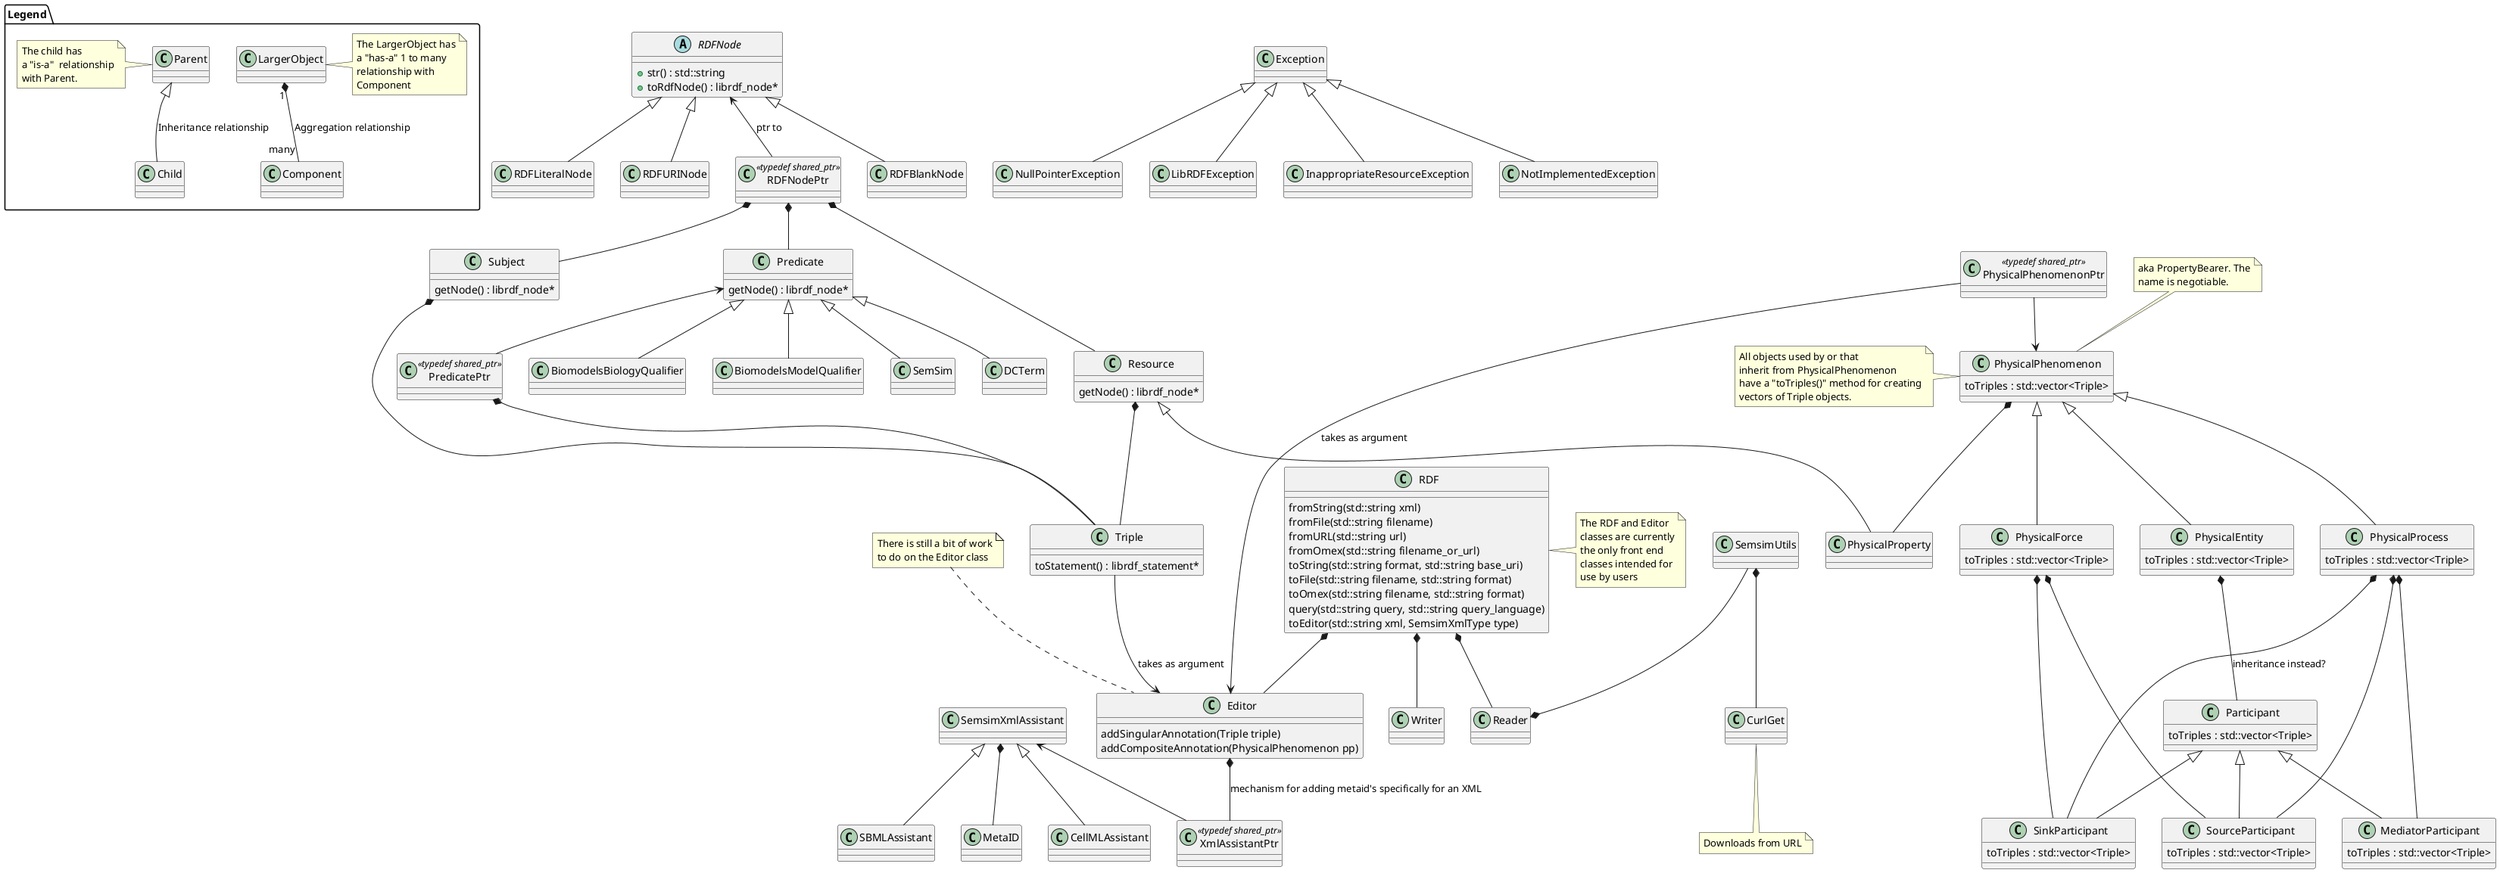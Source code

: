 @startuml





/' Objects '/
namespace Legend {
    class Parent
    class Child
    class Component
    class LargerObject

    Parent <|-- Child : Inheritance relationship
    LargerObject "1" *-- "many" Component : Aggregation relationship
    note right of LargerObject
        The LargerObject has
        a "has-a" 1 to many
        relationship with
        Component
    end note
    note left of Parent
        The child has
        a "is-a"  relationship
        with Parent.
    end note

}

    together {
        class PhysicalForce
        class PhysicalEntity
        class PhysicalProcess
    }

    together {
        class Editor
        class Reader
        class Writer
    }

    together {
        class MetaID
        class CellMLAssistant
        class SBMLAssistant
    }

    together {
        class PhysicalPhenomenon
        class PhysicalPhenomenonPtr
    }


	abstract class RDFNode {
	    + str() : std::string
	    + toRdfNode() : librdf_node*
	}

	class RDFNodePtr <<typedef shared_ptr>>{

	}

	class RDFBlankNode

	class RDFLiteralNode

	class RDFURINode



	class Subject {
	    getNode() : librdf_node*
	}
	class Predicate {
	    getNode() : librdf_node*
	}
	class PredicatePtr <<typedef shared_ptr>>

	class BiomodelsBiologyQualifier

	class BiomodelsModelQualifier

    class SemSim

    class DCTerm


	class Resource{
	    getNode() : librdf_node*
	}


	class Triple{
	    toStatement() : librdf_statement*
	}

	class Exception
	class InappropriateResourceException
	class NotImplementedException
	class NullPointerException
	class LibRDFException


	class Participant {
	    toTriples : std::vector<Triple>
    }

	class SinkParticipant{
	    toTriples : std::vector<Triple>
    }

	class SourceParticipant{
	    toTriples : std::vector<Triple>
    }
	class MediatorParticipant{
	    toTriples : std::vector<Triple>
    }



	class PhysicalEntity {
	    toTriples : std::vector<Triple>
	}

	class PhysicalForce {
	    toTriples : std::vector<Triple>
    }

	class PhysicalPhenomenon {
	    toTriples : std::vector<Triple>
    }

    note top of PhysicalPhenomenon {
        aka PropertyBearer. The
        name is negotiable.
    }

	class PhysicalPhenomenonPtr <<typedef shared_ptr>>

	class PhysicalProcess {
	    toTriples : std::vector<Triple>
    }

	class PhysicalProperty


	class RDF {
	    fromString(std::string xml)
	    fromFile(std::string filename)
	    fromURL(std::string url)
	    fromOmex(std::string filename_or_url)
	    toString(std::string format, std::string base_uri)
	    toFile(std::string filename, std::string format)
	    toOmex(std::string filename, std::string format)
	    query(std::string query, std::string query_language)
	    toEditor(std::string xml, SemsimXmlType type)

	}

	class Reader

	class Editor {
	    addSingularAnnotation(Triple triple)
	    addCompositeAnnotation(PhysicalPhenomenon pp)
	}
	note top of Editor{
	There is still a bit of work
	to do on the Editor class
	}

	class SemsimXmlAssistant
	class SBMLAssistant
	class CellMLAssistant
	class XmlAssistantPtr <<typedef shared_ptr>>

	class MetaID
	class CurlGet


	class SemsimUtils


	class Writer



/' Inheritance relationships '/

    RDFNode <|-- RDFBlankNode
    RDFNode <|-- RDFLiteralNode
    RDFNode <|-- RDFURINode
    RDFNode <-- RDFNodePtr : ptr to

     Subject	 *-- Triple
     PredicatePtr *-- Triple
     Resource	 *-- Triple

     RDFNodePtr	 *-- Subject
     RDFNodePtr	 *-- Predicate
     RDFNodePtr	 *-- Resource

     Predicate <|-- BiomodelsBiologyQualifier
     Predicate <|-- BiomodelsModelQualifier
     Predicate <|-- SemSim
     Predicate <|-- DCTerm

     Predicate <-- PredicatePtr


    Resource <|-- PhysicalProperty


    PhysicalPhenomenon <|-- PhysicalEntity
    PhysicalPhenomenon <|-- PhysicalProcess
    PhysicalPhenomenon <|-- PhysicalForce

    PhysicalEntity *--Participant : inheritance instead?
    Participant <|-- SourceParticipant
    Participant <|-- SinkParticipant
    Participant <|-- MediatorParticipant

    PhysicalProcess *-- SourceParticipant
    PhysicalProcess *-- SinkParticipant
    PhysicalProcess *-- MediatorParticipant

    PhysicalForce *-- SourceParticipant
    PhysicalForce *-- SinkParticipant


    RDF *-- Editor
    RDF *-- Reader
    RDF *-- Writer

    SemsimUtils --* Reader
    SemsimUtils *-- CurlGet

    note bottom of CurlGet
        Downloads from URL
    end note

    PhysicalPhenomenon *-- PhysicalProperty
    PhysicalPhenomenonPtr -->  PhysicalPhenomenon

    PhysicalPhenomenonPtr --> Editor : takes as argument
    Triple --> Editor : takes as argument

    SemsimXmlAssistant <|-- SBMLAssistant
    SemsimXmlAssistant <|-- CellMLAssistant
    SemsimXmlAssistant <-- XmlAssistantPtr
    Editor *-- XmlAssistantPtr : mechanism for adding metaid's specifically for an XML

    MetaID --* SemsimXmlAssistant

    Exception <|-- NullPointerException
    Exception <|-- NotImplementedException
    Exception <|-- InappropriateResourceException
    Exception <|-- LibRDFException

'    PhysicalProperty "1" *-- "many" Triple
'    PhysicalEntity "1" *-- "many" Triple
'    PhysicalProcess "1" *-- "many" Triple
'    PhysicalForce "1" *-- "many" Triple
'    Participant "1" *-- "many" Triple

    note left of PhysicalPhenomenon {
        All objects used by or that
        inherit from PhysicalPhenomenon
        have a "toTriples()" method for creating
        vectors of Triple objects.
    }

     note right of RDF  {
        The RDF and Editor
        classes are currently
        the only front end
        classes intended for
        use by users
        }





@enduml

